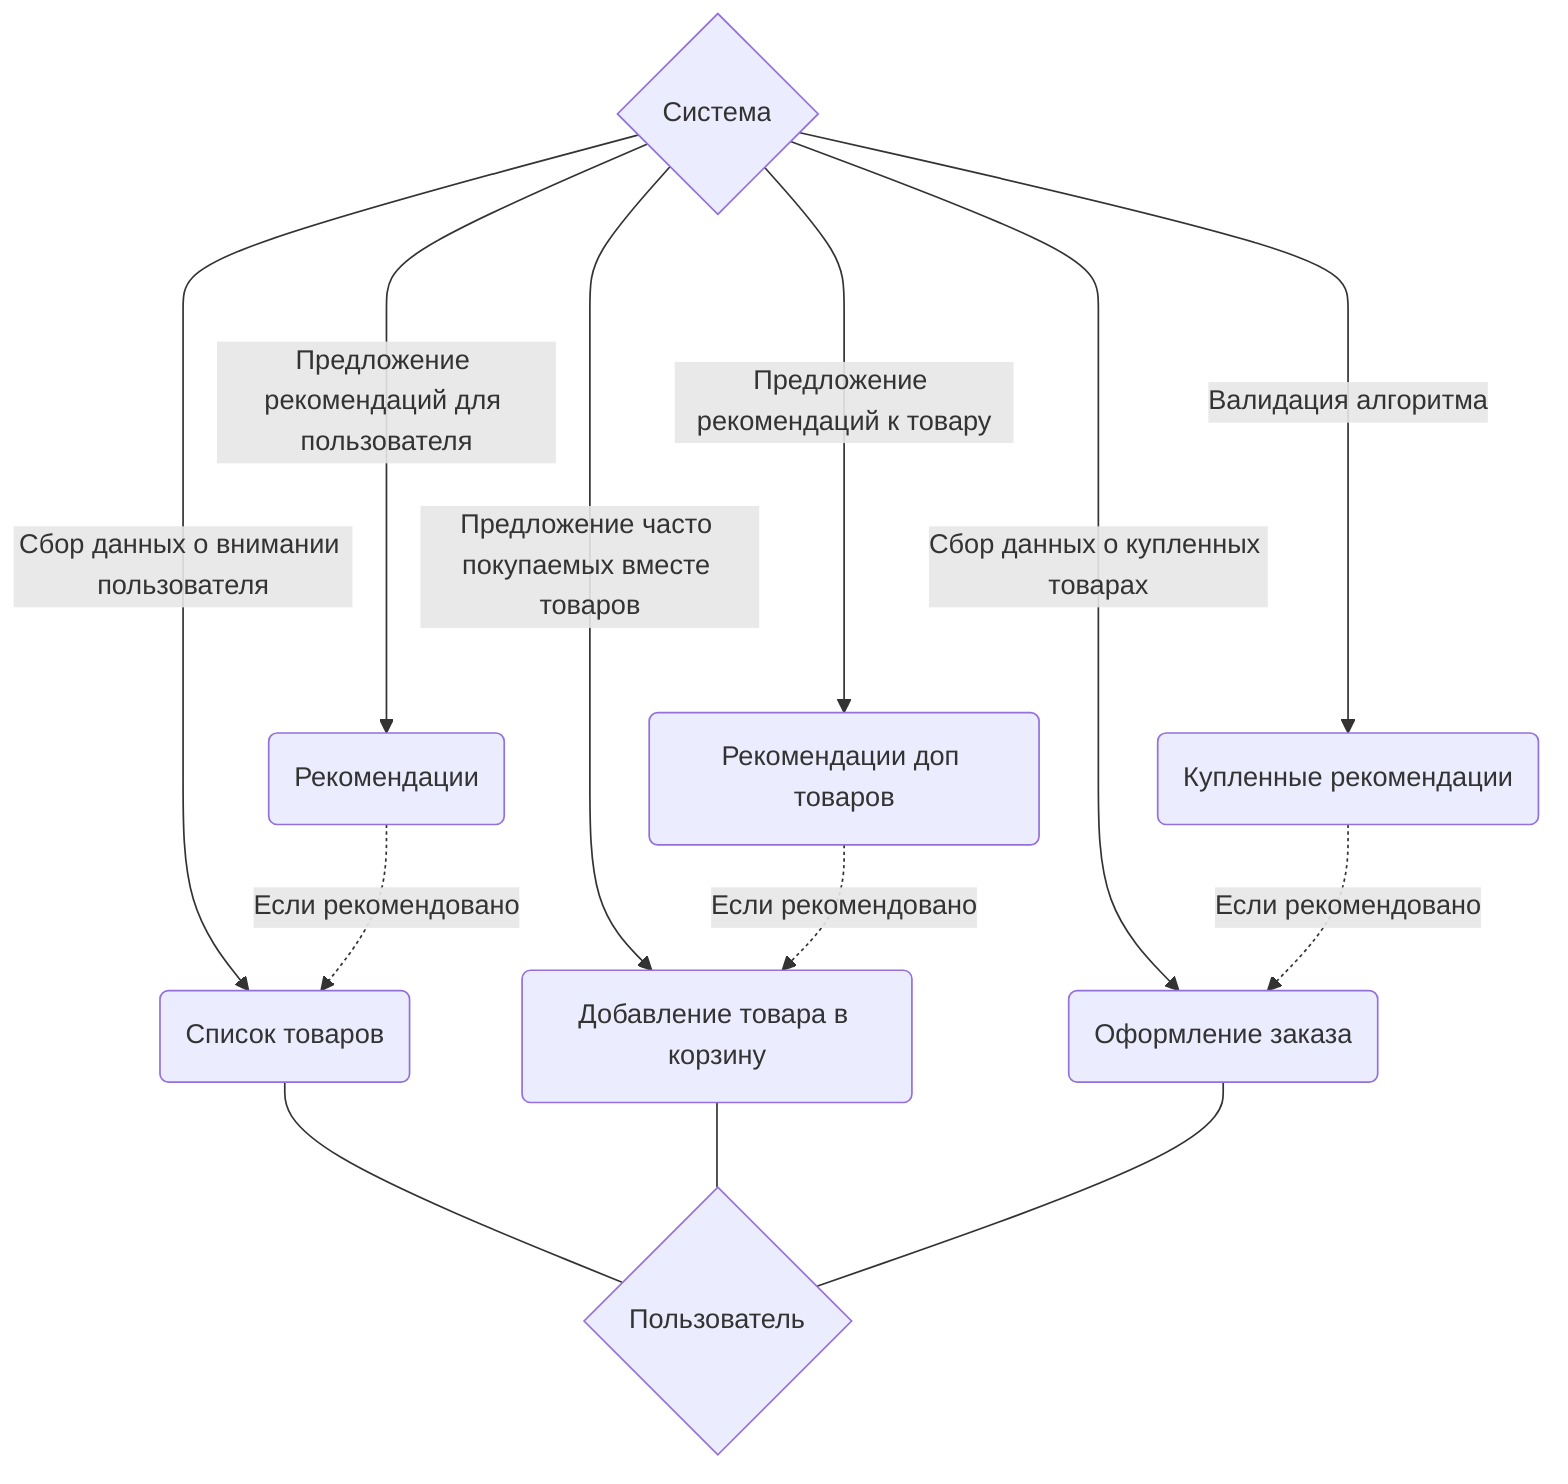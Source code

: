flowchart TD
    A{Пользователь}
    A1{Система}
    B(Список товаров)
    C(Добавление товара в корзину)
    D(Оформление заказа)
    B1(Рекомендации)
    C1(Рекомендации доп товаров)
    D1(Купленные рекомендации)

    B --- A
    C --- A
    D --- A

    A1 -->|Сбор данных о внимании пользователя| B
    A1 -->|Предложение часто покупаемых вместе товаров| C
    A1 -->|Сбор данных о купленных товарах| D
    
    
    B1 -.->|Если рекомендовано| B
    C1 -.->|Если рекомендовано| C
    D1 -.->|Если рекомендовано| D
    A1 ---->|Предложение рекомендаций для пользователя| B1
    A1 ---->|Предложение рекомендаций к товару| C1
    A1 ---->|Валидация алгоритма| D1